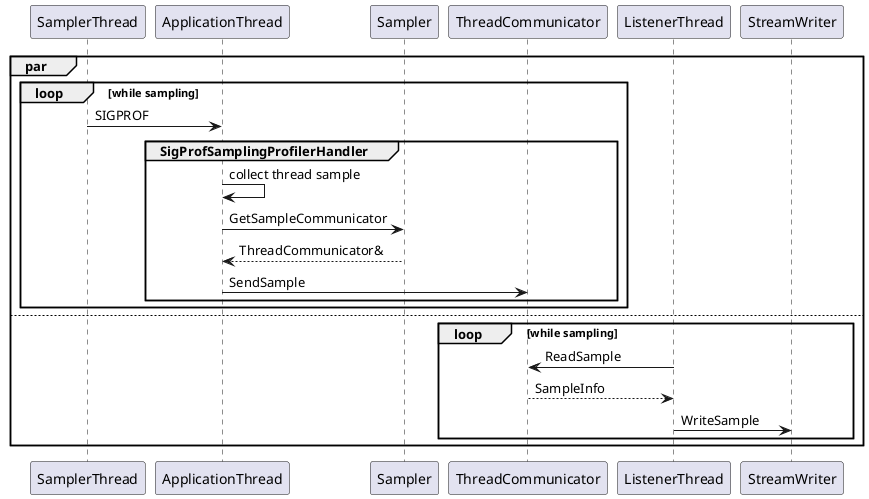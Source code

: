 ' Copyright (c) 2024 Huawei Device Co., Ltd.
' Licensed under the Apache License, Version 2.0 (the "License");
' you may not use this file except in compliance with the License.
' You may obtain a copy of the License at
'
' http://www.apache.org/licenses/LICENSE-2.0
'
' Unless required by applicable law or agreed to in writing, software
' distributed under the License is distributed on an "AS IS" BASIS,
' WITHOUT WARRANTIES OR CONDITIONS OF ANY KIND, either express or implied.
' See the License for the specific language governing permissions and
' limitations under the License.

@startuml

participant SamplerThread
participant ApplicationThread
participant Sampler
participant ThreadCommunicator
participant ListenerThread
participant StreamWriter

par

    loop while sampling

        SamplerThread -> ApplicationThread: SIGPROF

        group SigProfSamplingProfilerHandler
            ApplicationThread -> ApplicationThread: collect thread sample
            ApplicationThread -> Sampler: GetSampleCommunicator
            ApplicationThread <-- Sampler: ThreadCommunicator&
            ApplicationThread -> ThreadCommunicator: SendSample
        end

    end

else

    loop while sampling
        ListenerThread -> ThreadCommunicator: ReadSample
        ListenerThread <-- ThreadCommunicator: SampleInfo
        ListenerThread -> StreamWriter: WriteSample
    end

end

@enduml
